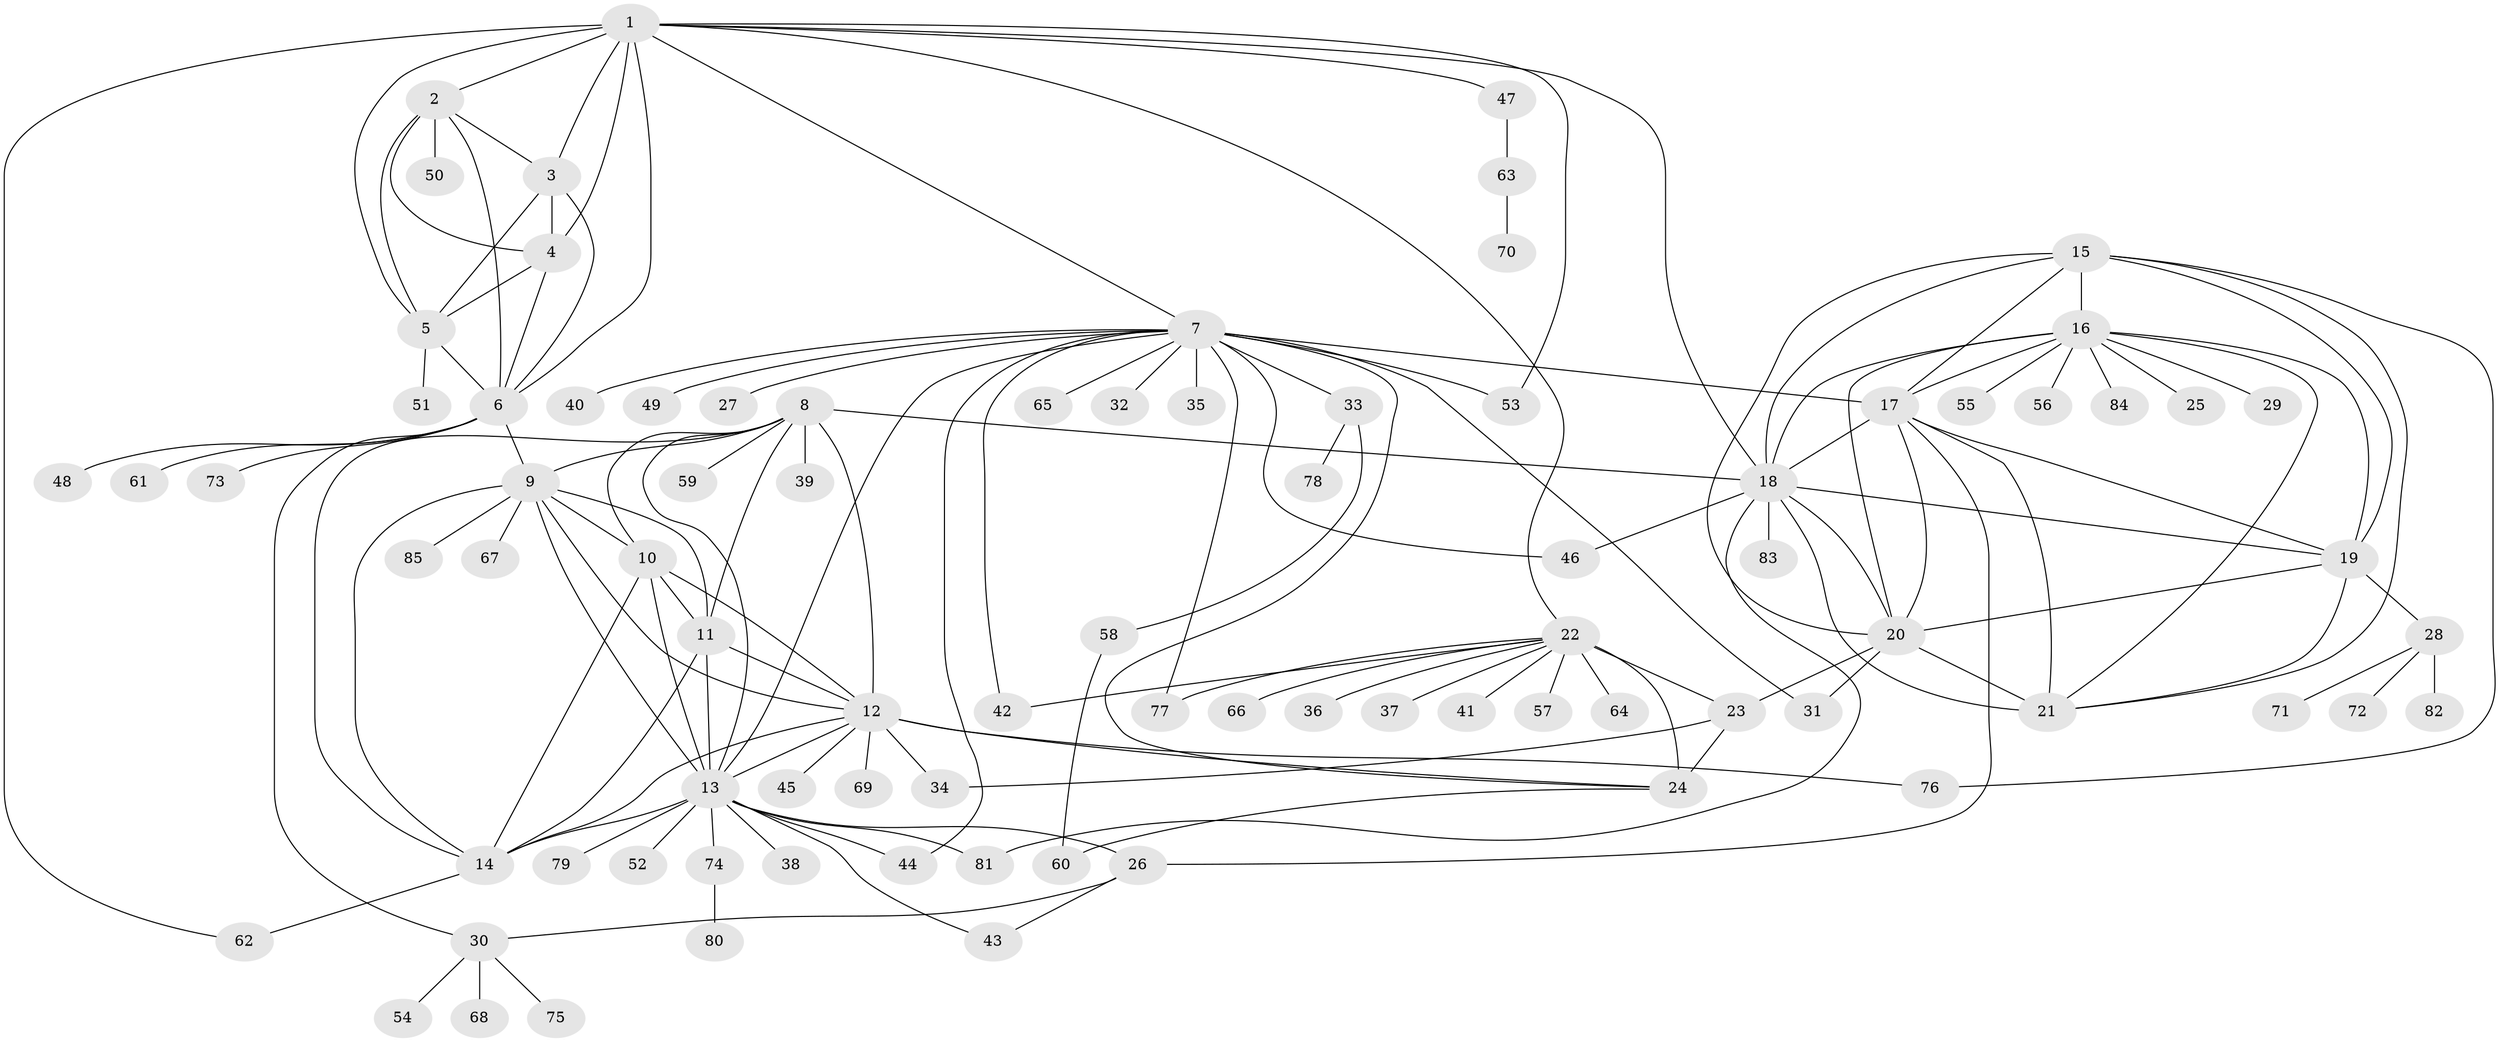 // original degree distribution, {13: 0.007142857142857143, 10: 0.02857142857142857, 6: 0.02142857142857143, 9: 0.03571428571428571, 12: 0.02857142857142857, 8: 0.09285714285714286, 11: 0.02142857142857143, 16: 0.007142857142857143, 7: 0.007142857142857143, 1: 0.5285714285714286, 4: 0.007142857142857143, 5: 0.014285714285714285, 2: 0.18571428571428572, 3: 0.014285714285714285}
// Generated by graph-tools (version 1.1) at 2025/52/03/04/25 22:52:39]
// undirected, 85 vertices, 145 edges
graph export_dot {
  node [color=gray90,style=filled];
  1;
  2;
  3;
  4;
  5;
  6;
  7;
  8;
  9;
  10;
  11;
  12;
  13;
  14;
  15;
  16;
  17;
  18;
  19;
  20;
  21;
  22;
  23;
  24;
  25;
  26;
  27;
  28;
  29;
  30;
  31;
  32;
  33;
  34;
  35;
  36;
  37;
  38;
  39;
  40;
  41;
  42;
  43;
  44;
  45;
  46;
  47;
  48;
  49;
  50;
  51;
  52;
  53;
  54;
  55;
  56;
  57;
  58;
  59;
  60;
  61;
  62;
  63;
  64;
  65;
  66;
  67;
  68;
  69;
  70;
  71;
  72;
  73;
  74;
  75;
  76;
  77;
  78;
  79;
  80;
  81;
  82;
  83;
  84;
  85;
  1 -- 2 [weight=1.0];
  1 -- 3 [weight=2.0];
  1 -- 4 [weight=1.0];
  1 -- 5 [weight=1.0];
  1 -- 6 [weight=1.0];
  1 -- 7 [weight=1.0];
  1 -- 18 [weight=1.0];
  1 -- 22 [weight=1.0];
  1 -- 47 [weight=1.0];
  1 -- 53 [weight=1.0];
  1 -- 62 [weight=1.0];
  2 -- 3 [weight=2.0];
  2 -- 4 [weight=1.0];
  2 -- 5 [weight=1.0];
  2 -- 6 [weight=1.0];
  2 -- 50 [weight=3.0];
  3 -- 4 [weight=4.0];
  3 -- 5 [weight=2.0];
  3 -- 6 [weight=2.0];
  4 -- 5 [weight=1.0];
  4 -- 6 [weight=1.0];
  5 -- 6 [weight=1.0];
  5 -- 51 [weight=2.0];
  6 -- 9 [weight=1.0];
  6 -- 30 [weight=1.0];
  6 -- 48 [weight=1.0];
  6 -- 61 [weight=1.0];
  6 -- 73 [weight=1.0];
  7 -- 13 [weight=1.0];
  7 -- 17 [weight=1.0];
  7 -- 24 [weight=2.0];
  7 -- 27 [weight=1.0];
  7 -- 31 [weight=2.0];
  7 -- 32 [weight=1.0];
  7 -- 33 [weight=1.0];
  7 -- 35 [weight=1.0];
  7 -- 40 [weight=1.0];
  7 -- 42 [weight=1.0];
  7 -- 44 [weight=1.0];
  7 -- 46 [weight=1.0];
  7 -- 49 [weight=1.0];
  7 -- 53 [weight=1.0];
  7 -- 65 [weight=1.0];
  7 -- 77 [weight=1.0];
  8 -- 9 [weight=1.0];
  8 -- 10 [weight=1.0];
  8 -- 11 [weight=1.0];
  8 -- 12 [weight=1.0];
  8 -- 13 [weight=1.0];
  8 -- 14 [weight=1.0];
  8 -- 18 [weight=1.0];
  8 -- 39 [weight=1.0];
  8 -- 59 [weight=1.0];
  9 -- 10 [weight=1.0];
  9 -- 11 [weight=1.0];
  9 -- 12 [weight=1.0];
  9 -- 13 [weight=1.0];
  9 -- 14 [weight=1.0];
  9 -- 67 [weight=1.0];
  9 -- 85 [weight=1.0];
  10 -- 11 [weight=2.0];
  10 -- 12 [weight=1.0];
  10 -- 13 [weight=1.0];
  10 -- 14 [weight=1.0];
  11 -- 12 [weight=1.0];
  11 -- 13 [weight=1.0];
  11 -- 14 [weight=1.0];
  12 -- 13 [weight=1.0];
  12 -- 14 [weight=1.0];
  12 -- 24 [weight=1.0];
  12 -- 34 [weight=1.0];
  12 -- 45 [weight=1.0];
  12 -- 69 [weight=1.0];
  12 -- 76 [weight=1.0];
  13 -- 14 [weight=1.0];
  13 -- 26 [weight=1.0];
  13 -- 38 [weight=1.0];
  13 -- 43 [weight=1.0];
  13 -- 44 [weight=1.0];
  13 -- 52 [weight=1.0];
  13 -- 74 [weight=1.0];
  13 -- 79 [weight=1.0];
  13 -- 81 [weight=1.0];
  14 -- 62 [weight=1.0];
  15 -- 16 [weight=1.0];
  15 -- 17 [weight=1.0];
  15 -- 18 [weight=1.0];
  15 -- 19 [weight=1.0];
  15 -- 20 [weight=1.0];
  15 -- 21 [weight=1.0];
  15 -- 76 [weight=1.0];
  16 -- 17 [weight=1.0];
  16 -- 18 [weight=1.0];
  16 -- 19 [weight=1.0];
  16 -- 20 [weight=1.0];
  16 -- 21 [weight=1.0];
  16 -- 25 [weight=1.0];
  16 -- 29 [weight=1.0];
  16 -- 55 [weight=1.0];
  16 -- 56 [weight=1.0];
  16 -- 84 [weight=1.0];
  17 -- 18 [weight=1.0];
  17 -- 19 [weight=1.0];
  17 -- 20 [weight=1.0];
  17 -- 21 [weight=2.0];
  17 -- 26 [weight=1.0];
  18 -- 19 [weight=1.0];
  18 -- 20 [weight=1.0];
  18 -- 21 [weight=1.0];
  18 -- 46 [weight=1.0];
  18 -- 81 [weight=1.0];
  18 -- 83 [weight=1.0];
  19 -- 20 [weight=1.0];
  19 -- 21 [weight=1.0];
  19 -- 28 [weight=1.0];
  20 -- 21 [weight=1.0];
  20 -- 23 [weight=1.0];
  20 -- 31 [weight=1.0];
  22 -- 23 [weight=5.0];
  22 -- 24 [weight=5.0];
  22 -- 36 [weight=1.0];
  22 -- 37 [weight=1.0];
  22 -- 41 [weight=1.0];
  22 -- 42 [weight=2.0];
  22 -- 57 [weight=1.0];
  22 -- 64 [weight=2.0];
  22 -- 66 [weight=1.0];
  22 -- 77 [weight=1.0];
  23 -- 24 [weight=1.0];
  23 -- 34 [weight=1.0];
  24 -- 60 [weight=1.0];
  26 -- 30 [weight=1.0];
  26 -- 43 [weight=1.0];
  28 -- 71 [weight=1.0];
  28 -- 72 [weight=1.0];
  28 -- 82 [weight=1.0];
  30 -- 54 [weight=1.0];
  30 -- 68 [weight=1.0];
  30 -- 75 [weight=1.0];
  33 -- 58 [weight=1.0];
  33 -- 78 [weight=1.0];
  47 -- 63 [weight=1.0];
  58 -- 60 [weight=1.0];
  63 -- 70 [weight=1.0];
  74 -- 80 [weight=1.0];
}

